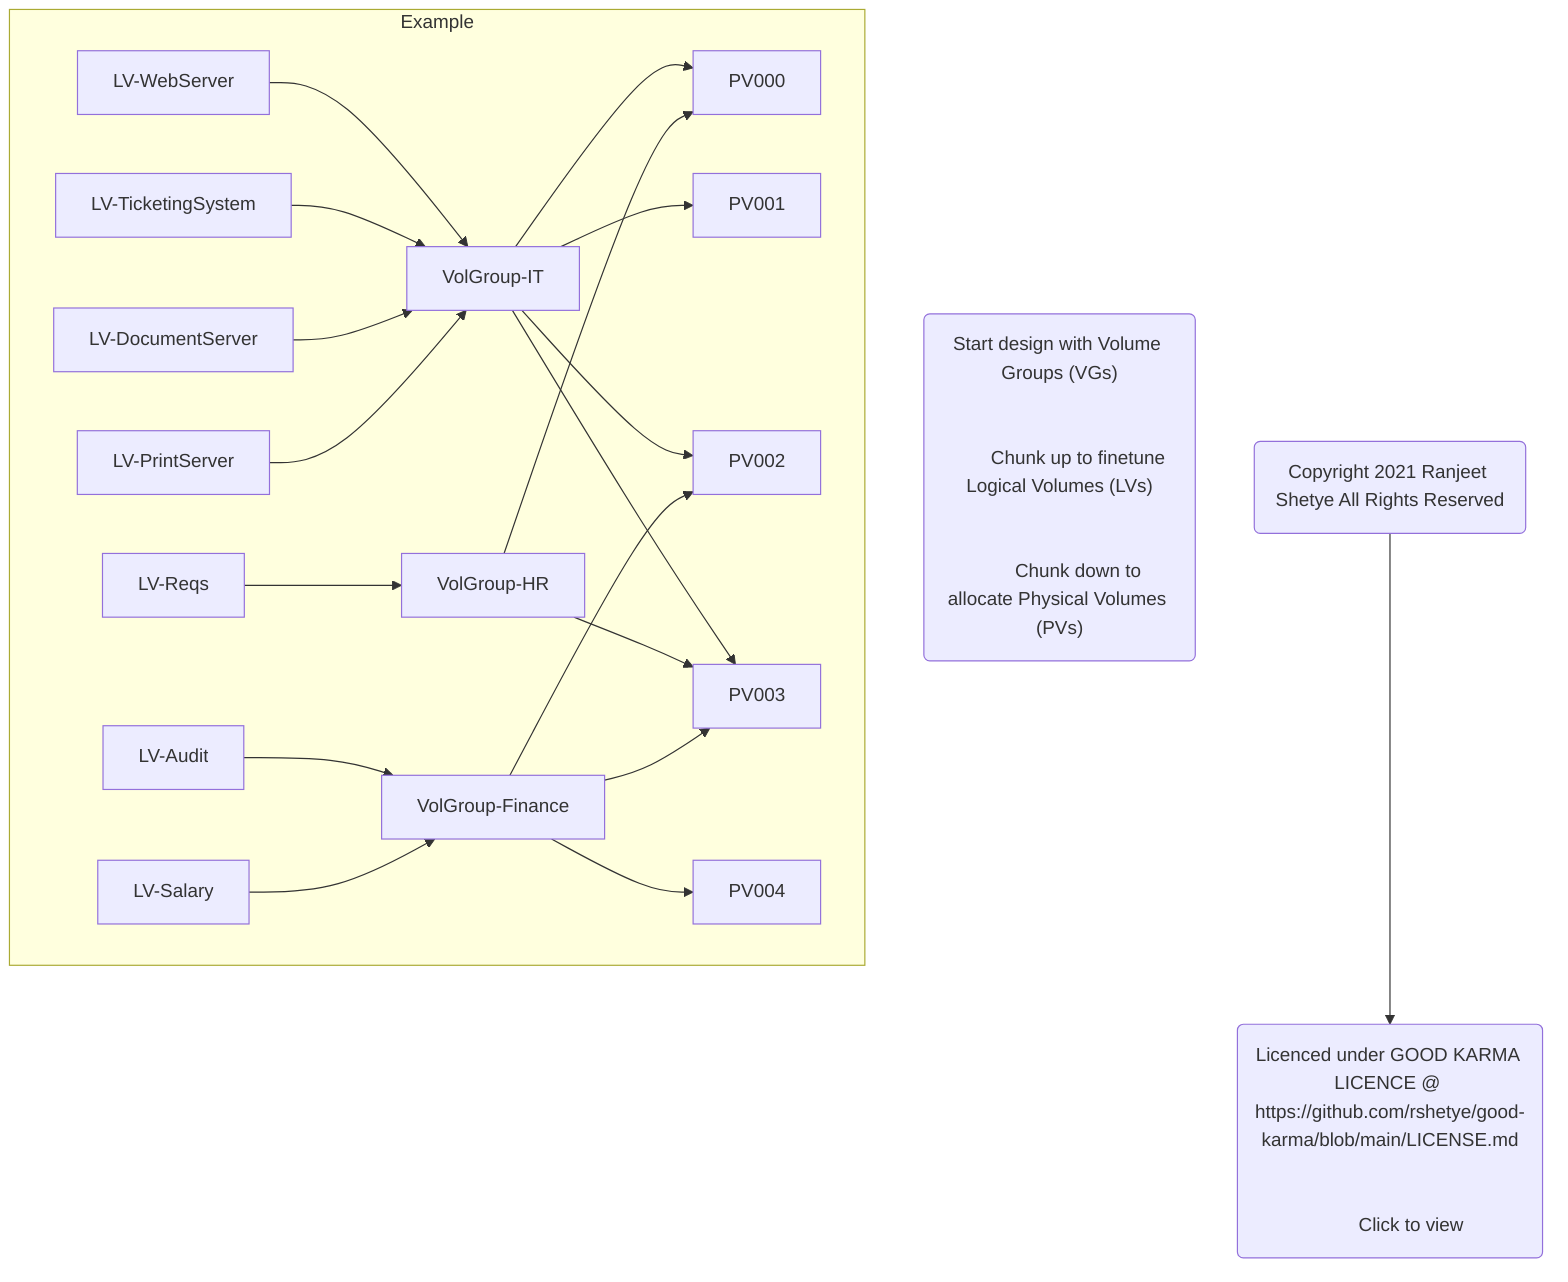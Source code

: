 graph TD;
    node("Start design with Volume Groups (VGs)
        <br>
        Chunk up to finetune Logical Volumes (LVs)
        <br>
        Chunk down to allocate Physical Volumes (PVs)
        ")
    subgraph Example
        LV-WebServer-->VolGroup-IT
        LV-TicketingSystem-->VolGroup-IT
        LV-DocumentServer-->VolGroup-IT
        LV-PrintServer-->VolGroup-IT
        LV-Audit-->VolGroup-Finance
        LV-Reqs-->VolGroup-HR
        LV-Salary-->VolGroup-Finance
        VolGroup-IT-->PV000
        VolGroup-IT-->PV001
        VolGroup-IT-->PV002
        VolGroup-IT-->PV003
        VolGroup-HR-->PV000
        VolGroup-HR-->PV003
        VolGroup-Finance-->PV002
        VolGroup-Finance-->PV003
        VolGroup-Finance-->PV004
    end

    copyright("Copyright 2021 Ranjeet Shetye All Rights Reserved")
    licence("Licenced under GOOD KARMA LICENCE @ https://github.com/rshetye/good-karma/blob/main/LICENSE.md
        <br />
        Click to view")
    click licence "https://github.com/rshetye/good-karma/blob/main/LICENSE.md" "GOOD KARMA LICENCE"
    copyright-->licence